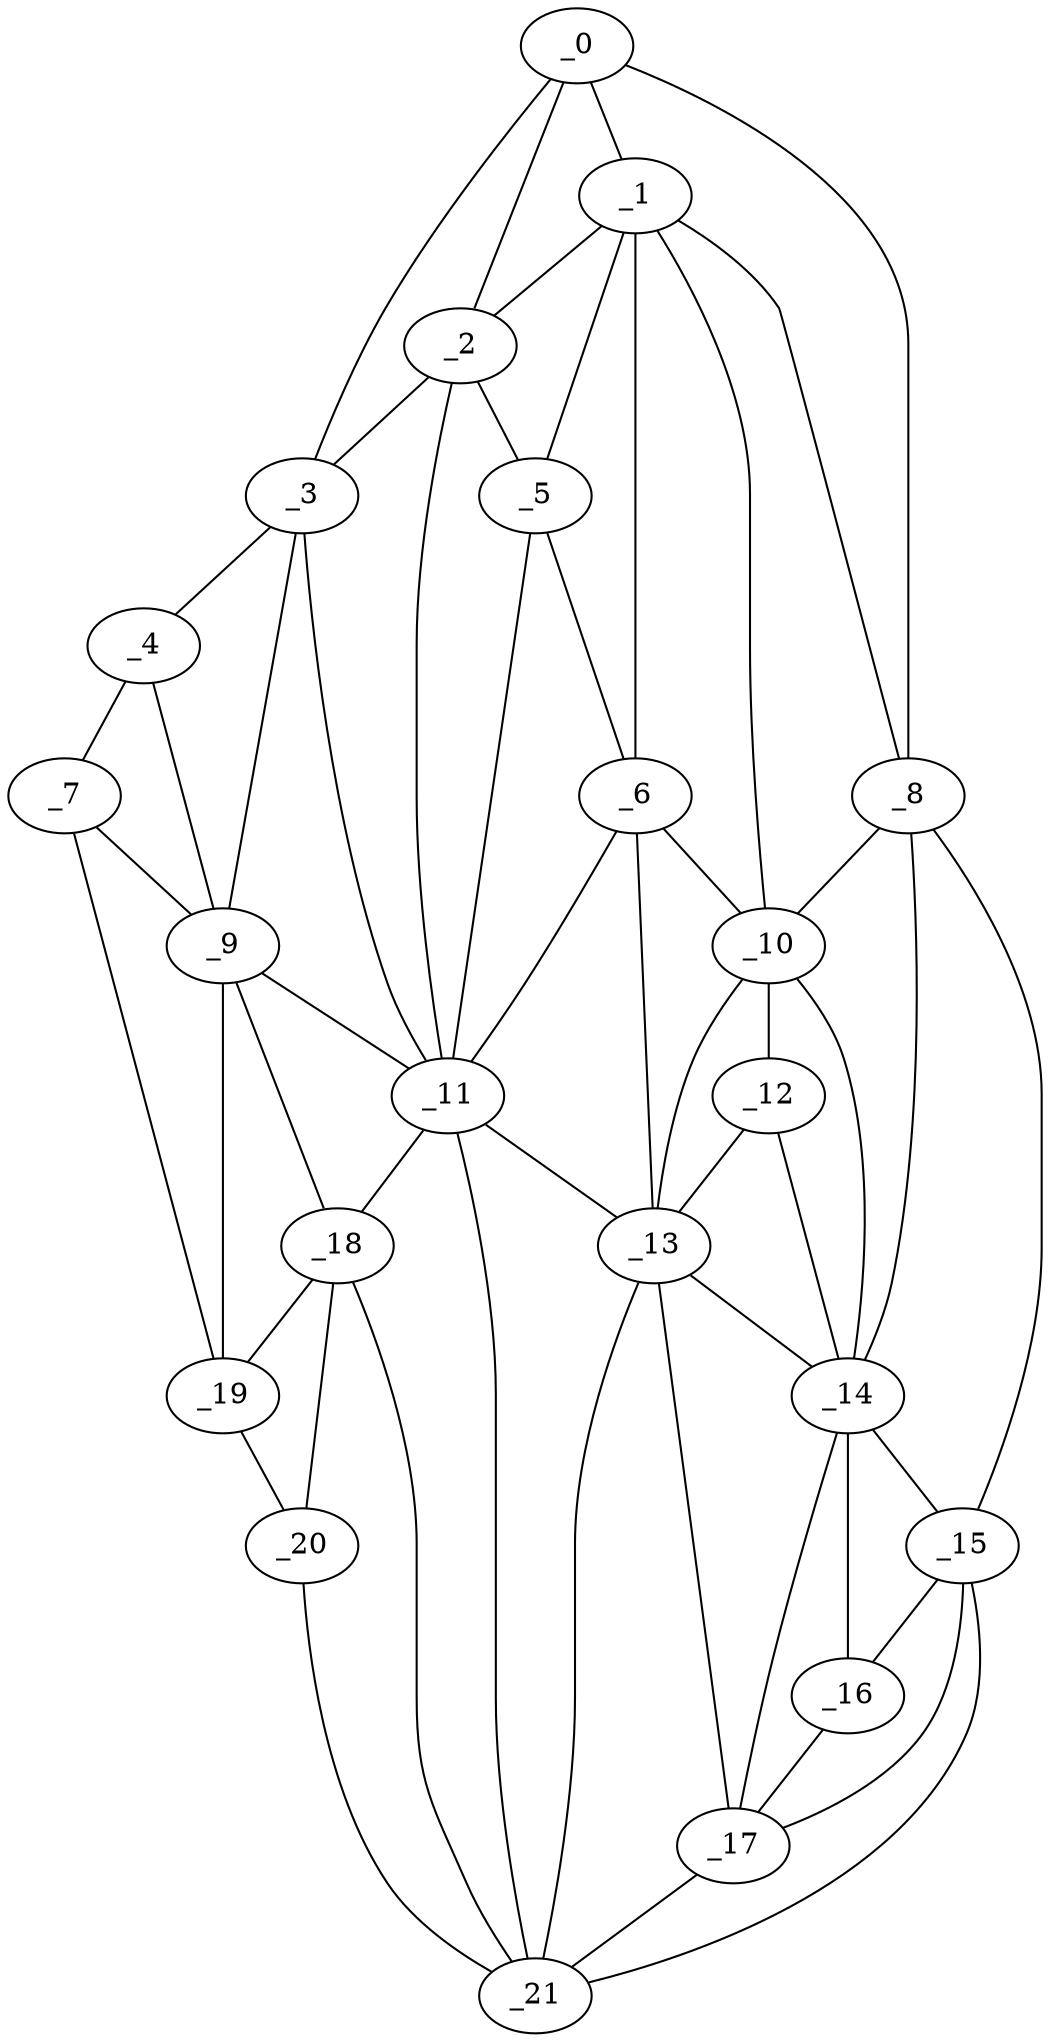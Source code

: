 graph "obj99__75.gxl" {
	_0	 [x=35,
		y=8];
	_1	 [x=36,
		y=25];
	_0 -- _1	 [valence=2];
	_2	 [x=37,
		y=72];
	_0 -- _2	 [valence=2];
	_3	 [x=37,
		y=93];
	_0 -- _3	 [valence=1];
	_8	 [x=46,
		y=3];
	_0 -- _8	 [valence=1];
	_1 -- _2	 [valence=2];
	_5	 [x=39,
		y=53];
	_1 -- _5	 [valence=2];
	_6	 [x=41,
		y=48];
	_1 -- _6	 [valence=1];
	_1 -- _8	 [valence=2];
	_10	 [x=47,
		y=31];
	_1 -- _10	 [valence=1];
	_2 -- _3	 [valence=2];
	_2 -- _5	 [valence=1];
	_11	 [x=47,
		y=74];
	_2 -- _11	 [valence=2];
	_4	 [x=38,
		y=106];
	_3 -- _4	 [valence=1];
	_9	 [x=46,
		y=112];
	_3 -- _9	 [valence=2];
	_3 -- _11	 [valence=2];
	_7	 [x=44,
		y=118];
	_4 -- _7	 [valence=1];
	_4 -- _9	 [valence=1];
	_5 -- _6	 [valence=2];
	_5 -- _11	 [valence=1];
	_6 -- _10	 [valence=2];
	_6 -- _11	 [valence=2];
	_13	 [x=51,
		y=39];
	_6 -- _13	 [valence=2];
	_7 -- _9	 [valence=2];
	_19	 [x=86,
		y=120];
	_7 -- _19	 [valence=1];
	_8 -- _10	 [valence=2];
	_14	 [x=68,
		y=12];
	_8 -- _14	 [valence=2];
	_15	 [x=69,
		y=4];
	_8 -- _15	 [valence=1];
	_9 -- _11	 [valence=1];
	_18	 [x=85,
		y=113];
	_9 -- _18	 [valence=2];
	_9 -- _19	 [valence=2];
	_12	 [x=50,
		y=32];
	_10 -- _12	 [valence=2];
	_10 -- _13	 [valence=2];
	_10 -- _14	 [valence=1];
	_11 -- _13	 [valence=2];
	_11 -- _18	 [valence=2];
	_21	 [x=95,
		y=15];
	_11 -- _21	 [valence=2];
	_12 -- _13	 [valence=1];
	_12 -- _14	 [valence=2];
	_13 -- _14	 [valence=2];
	_17	 [x=84,
		y=12];
	_13 -- _17	 [valence=1];
	_13 -- _21	 [valence=1];
	_14 -- _15	 [valence=2];
	_16	 [x=73,
		y=7];
	_14 -- _16	 [valence=2];
	_14 -- _17	 [valence=2];
	_15 -- _16	 [valence=1];
	_15 -- _17	 [valence=2];
	_15 -- _21	 [valence=1];
	_16 -- _17	 [valence=2];
	_17 -- _21	 [valence=2];
	_18 -- _19	 [valence=1];
	_20	 [x=94,
		y=117];
	_18 -- _20	 [valence=2];
	_18 -- _21	 [valence=2];
	_19 -- _20	 [valence=1];
	_20 -- _21	 [valence=1];
}
